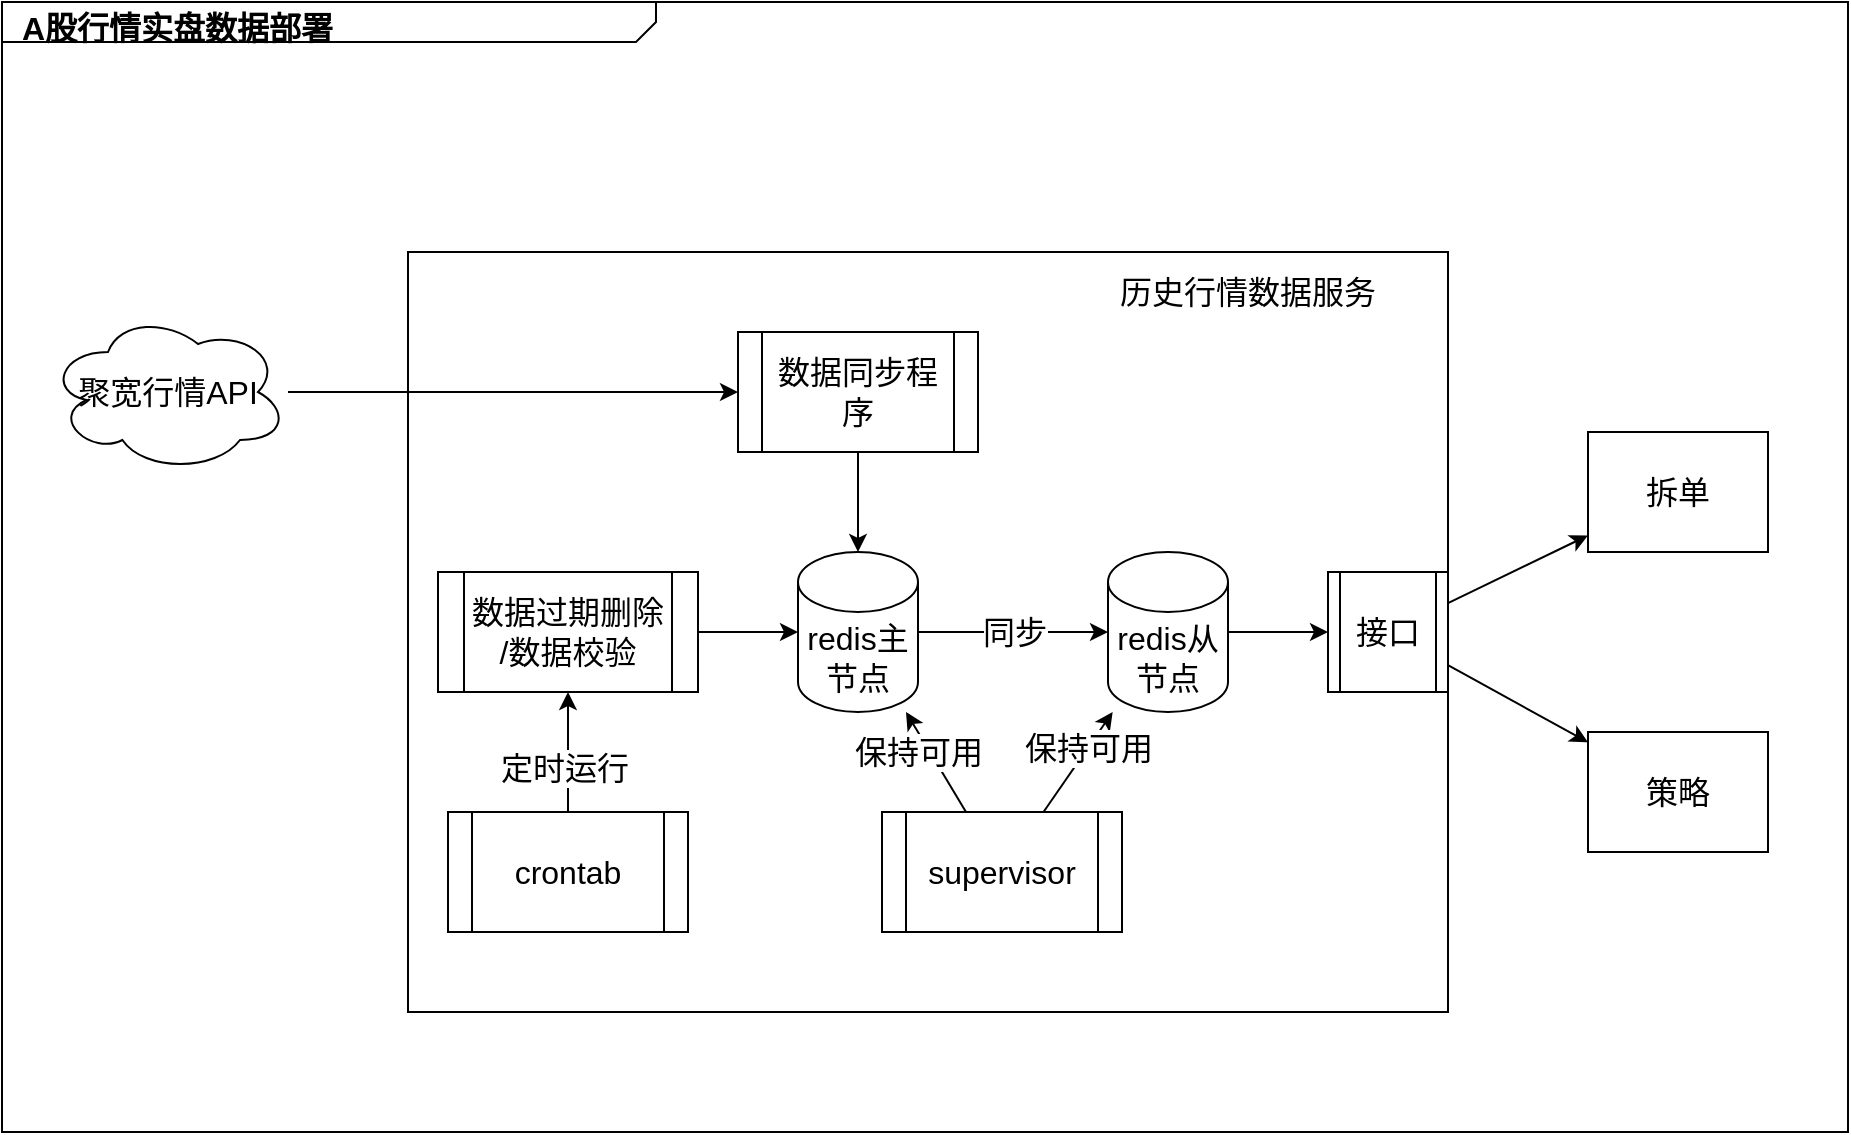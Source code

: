<mxfile version="14.5.3" type="github">
  <diagram name="Page-1" id="929967ad-93f9-6ef4-fab6-5d389245f69c">
    <mxGraphModel dx="1426" dy="737" grid="1" gridSize="10" guides="1" tooltips="1" connect="1" arrows="1" fold="1" page="1" pageScale="1.5" pageWidth="1169" pageHeight="826" background="none" math="0" shadow="0">
      <root>
        <mxCell id="0" style=";html=1;" />
        <mxCell id="1" style=";html=1;" parent="0" />
        <mxCell id="1672d66443f91eb5-1" value="&lt;p style=&quot;margin: 4px 0px 0px 10px; text-align: left; font-size: 16px;&quot;&gt;&lt;b style=&quot;font-size: 16px;&quot;&gt;A股行情实盘数据部署&lt;/b&gt;&lt;/p&gt;" style="html=1;strokeWidth=1;shape=mxgraph.sysml.package;html=1;overflow=fill;whiteSpace=wrap;fillColor=none;gradientColor=none;fontSize=16;align=center;labelX=327.64;" parent="1" vertex="1">
          <mxGeometry x="317" y="295" width="923" height="565" as="geometry" />
        </mxCell>
        <mxCell id="BeP2GAJUtShJ0mvzGdoW-6" value="" style="rounded=0;whiteSpace=wrap;html=1;fontSize=16;labelBorderColor=#000000;" vertex="1" parent="1">
          <mxGeometry x="520" y="420" width="520" height="380" as="geometry" />
        </mxCell>
        <mxCell id="1672d66443f91eb5-13" style="edgeStyle=orthogonalEdgeStyle;rounded=0;html=1;jettySize=auto;orthogonalLoop=1;endArrow=circlePlus;endFill=0;" parent="1" target="1672d66443f91eb5-2" edge="1">
          <mxGeometry relative="1" as="geometry">
            <Array as="points">
              <mxPoint x="477" y="485" />
              <mxPoint x="517" y="485" />
            </Array>
            <mxPoint x="477" y="535" as="sourcePoint" />
          </mxGeometry>
        </mxCell>
        <mxCell id="1672d66443f91eb5-21" style="edgeStyle=none;rounded=0;html=1;dashed=1;endArrow=none;endFill=0;jettySize=auto;orthogonalLoop=1;" parent="1" source="1672d66443f91eb5-6" edge="1">
          <mxGeometry relative="1" as="geometry">
            <mxPoint x="1066.583" y="655" as="targetPoint" />
          </mxGeometry>
        </mxCell>
        <mxCell id="1672d66443f91eb5-16" style="edgeStyle=orthogonalEdgeStyle;rounded=0;html=1;endArrow=circlePlus;endFill=0;jettySize=auto;orthogonalLoop=1;entryX=0.25;entryY=1;" parent="1" source="1672d66443f91eb5-7" edge="1">
          <mxGeometry relative="1" as="geometry">
            <Array as="points">
              <mxPoint x="627" y="635" />
              <mxPoint x="677" y="635" />
            </Array>
            <mxPoint x="677" y="605" as="targetPoint" />
          </mxGeometry>
        </mxCell>
        <mxCell id="1672d66443f91eb5-17" style="edgeStyle=orthogonalEdgeStyle;rounded=0;html=1;endArrow=circlePlus;endFill=0;jettySize=auto;orthogonalLoop=1;entryX=0.5;entryY=1;" parent="1" source="1672d66443f91eb5-8" edge="1">
          <mxGeometry relative="1" as="geometry">
            <Array as="points">
              <mxPoint x="817" y="635" />
              <mxPoint x="717" y="635" />
            </Array>
            <mxPoint x="717" y="605" as="targetPoint" />
          </mxGeometry>
        </mxCell>
        <mxCell id="1672d66443f91eb5-18" style="edgeStyle=orthogonalEdgeStyle;rounded=0;html=1;endArrow=circlePlus;endFill=0;jettySize=auto;orthogonalLoop=1;entryX=0.75;entryY=1;" parent="1" source="1672d66443f91eb5-9" edge="1">
          <mxGeometry relative="1" as="geometry">
            <Array as="points">
              <mxPoint x="1017" y="625" />
              <mxPoint x="757" y="625" />
            </Array>
            <mxPoint x="757" y="605" as="targetPoint" />
          </mxGeometry>
        </mxCell>
        <mxCell id="1672d66443f91eb5-22" style="edgeStyle=none;rounded=0;html=1;dashed=1;endArrow=none;endFill=0;jettySize=auto;orthogonalLoop=1;" parent="1" target="1672d66443f91eb5-3" edge="1">
          <mxGeometry relative="1" as="geometry">
            <mxPoint x="1017" y="655" as="sourcePoint" />
          </mxGeometry>
        </mxCell>
        <mxCell id="1672d66443f91eb5-14" style="edgeStyle=orthogonalEdgeStyle;rounded=0;html=1;endArrow=circlePlus;endFill=0;jettySize=auto;orthogonalLoop=1;" parent="1" source="1672d66443f91eb5-10" edge="1">
          <mxGeometry relative="1" as="geometry">
            <Array as="points">
              <mxPoint x="477" y="755" />
              <mxPoint x="477" y="755" />
            </Array>
            <mxPoint x="477" y="615" as="targetPoint" />
          </mxGeometry>
        </mxCell>
        <mxCell id="1672d66443f91eb5-19" style="rounded=0;html=1;endArrow=none;endFill=0;jettySize=auto;orthogonalLoop=1;dashed=1;" parent="1" target="1672d66443f91eb5-9" edge="1">
          <mxGeometry relative="1" as="geometry">
            <mxPoint x="951.545" y="825" as="sourcePoint" />
          </mxGeometry>
        </mxCell>
        <mxCell id="1672d66443f91eb5-20" style="edgeStyle=none;rounded=0;html=1;dashed=1;endArrow=none;endFill=0;jettySize=auto;orthogonalLoop=1;" parent="1" target="1672d66443f91eb5-6" edge="1">
          <mxGeometry relative="1" as="geometry">
            <mxPoint x="1187" y="825" as="sourcePoint" />
          </mxGeometry>
        </mxCell>
        <mxCell id="BeP2GAJUtShJ0mvzGdoW-3" value="聚宽行情API" style="ellipse;shape=cloud;whiteSpace=wrap;html=1;fontSize=16;" vertex="1" parent="1">
          <mxGeometry x="340" y="450" width="120" height="80" as="geometry" />
        </mxCell>
        <mxCell id="BeP2GAJUtShJ0mvzGdoW-4" value="" style="endArrow=classic;html=1;fontSize=16;" edge="1" parent="1" source="BeP2GAJUtShJ0mvzGdoW-3" target="BeP2GAJUtShJ0mvzGdoW-8">
          <mxGeometry width="50" height="50" relative="1" as="geometry">
            <mxPoint x="680" y="620" as="sourcePoint" />
            <mxPoint x="640" y="585" as="targetPoint" />
          </mxGeometry>
        </mxCell>
        <mxCell id="BeP2GAJUtShJ0mvzGdoW-5" value="redis主节点" style="shape=cylinder3;whiteSpace=wrap;html=1;boundedLbl=1;backgroundOutline=1;size=15;fontSize=16;" vertex="1" parent="1">
          <mxGeometry x="715" y="570" width="60" height="80" as="geometry" />
        </mxCell>
        <mxCell id="BeP2GAJUtShJ0mvzGdoW-8" value="数据同步程序" style="shape=process;whiteSpace=wrap;html=1;backgroundOutline=1;fontSize=16;" vertex="1" parent="1">
          <mxGeometry x="685" y="460" width="120" height="60" as="geometry" />
        </mxCell>
        <mxCell id="BeP2GAJUtShJ0mvzGdoW-9" value="数据过期删除&lt;br&gt;/数据校验" style="shape=process;whiteSpace=wrap;html=1;backgroundOutline=1;fontSize=16;" vertex="1" parent="1">
          <mxGeometry x="535" y="580" width="130" height="60" as="geometry" />
        </mxCell>
        <mxCell id="BeP2GAJUtShJ0mvzGdoW-10" value="" style="endArrow=classic;html=1;fontSize=16;" edge="1" parent="1" source="BeP2GAJUtShJ0mvzGdoW-8" target="BeP2GAJUtShJ0mvzGdoW-5">
          <mxGeometry width="50" height="50" relative="1" as="geometry">
            <mxPoint x="530" y="610" as="sourcePoint" />
            <mxPoint x="580" y="560" as="targetPoint" />
          </mxGeometry>
        </mxCell>
        <mxCell id="BeP2GAJUtShJ0mvzGdoW-11" value="" style="endArrow=classic;html=1;fontSize=16;" edge="1" parent="1" source="BeP2GAJUtShJ0mvzGdoW-9" target="BeP2GAJUtShJ0mvzGdoW-5">
          <mxGeometry width="50" height="50" relative="1" as="geometry">
            <mxPoint x="755" y="500" as="sourcePoint" />
            <mxPoint x="755" y="540" as="targetPoint" />
          </mxGeometry>
        </mxCell>
        <mxCell id="BeP2GAJUtShJ0mvzGdoW-13" value="历史行情数据服务" style="text;html=1;strokeColor=none;fillColor=none;align=center;verticalAlign=middle;whiteSpace=wrap;rounded=0;fontSize=16;" vertex="1" parent="1">
          <mxGeometry x="870" y="430" width="140" height="20" as="geometry" />
        </mxCell>
        <mxCell id="BeP2GAJUtShJ0mvzGdoW-14" value="redis从节点" style="shape=cylinder3;whiteSpace=wrap;html=1;boundedLbl=1;backgroundOutline=1;size=15;fontSize=16;" vertex="1" parent="1">
          <mxGeometry x="870" y="570" width="60" height="80" as="geometry" />
        </mxCell>
        <mxCell id="BeP2GAJUtShJ0mvzGdoW-15" value="同步" style="endArrow=classic;html=1;fontSize=16;startArrow=none;startFill=0;" edge="1" parent="1" source="BeP2GAJUtShJ0mvzGdoW-5" target="BeP2GAJUtShJ0mvzGdoW-14">
          <mxGeometry width="50" height="50" relative="1" as="geometry">
            <mxPoint x="480" y="595" as="sourcePoint" />
            <mxPoint x="660" y="595" as="targetPoint" />
          </mxGeometry>
        </mxCell>
        <mxCell id="BeP2GAJUtShJ0mvzGdoW-17" value="supervisor" style="shape=process;whiteSpace=wrap;html=1;backgroundOutline=1;fontSize=16;" vertex="1" parent="1">
          <mxGeometry x="757" y="700" width="120" height="60" as="geometry" />
        </mxCell>
        <mxCell id="BeP2GAJUtShJ0mvzGdoW-18" value="" style="endArrow=none;html=1;fontSize=16;startArrow=classic;startFill=1;endFill=0;" edge="1" parent="1" source="BeP2GAJUtShJ0mvzGdoW-5" target="BeP2GAJUtShJ0mvzGdoW-17">
          <mxGeometry width="50" height="50" relative="1" as="geometry">
            <mxPoint x="680" y="620" as="sourcePoint" />
            <mxPoint x="725" y="620" as="targetPoint" />
          </mxGeometry>
        </mxCell>
        <mxCell id="BeP2GAJUtShJ0mvzGdoW-21" value="保持可用" style="edgeLabel;html=1;align=center;verticalAlign=middle;resizable=0;points=[];fontSize=16;" vertex="1" connectable="0" parent="BeP2GAJUtShJ0mvzGdoW-18">
          <mxGeometry x="-0.594" y="-4" relative="1" as="geometry">
            <mxPoint x="3.26" y="7.65" as="offset" />
          </mxGeometry>
        </mxCell>
        <mxCell id="BeP2GAJUtShJ0mvzGdoW-20" value="" style="endArrow=none;html=1;fontSize=16;startArrow=classic;startFill=1;endFill=0;" edge="1" parent="1" source="BeP2GAJUtShJ0mvzGdoW-14" target="BeP2GAJUtShJ0mvzGdoW-17">
          <mxGeometry width="50" height="50" relative="1" as="geometry">
            <mxPoint x="779" y="660" as="sourcePoint" />
            <mxPoint x="809" y="710" as="targetPoint" />
          </mxGeometry>
        </mxCell>
        <mxCell id="BeP2GAJUtShJ0mvzGdoW-22" value="保持可用" style="edgeLabel;html=1;align=center;verticalAlign=middle;resizable=0;points=[];fontSize=16;" vertex="1" connectable="0" parent="BeP2GAJUtShJ0mvzGdoW-20">
          <mxGeometry x="-0.27" relative="1" as="geometry">
            <mxPoint as="offset" />
          </mxGeometry>
        </mxCell>
        <mxCell id="BeP2GAJUtShJ0mvzGdoW-23" value="策略" style="rounded=0;whiteSpace=wrap;html=1;fontSize=16;" vertex="1" parent="1">
          <mxGeometry x="1110" y="660" width="90" height="60" as="geometry" />
        </mxCell>
        <mxCell id="BeP2GAJUtShJ0mvzGdoW-25" value="crontab" style="shape=process;whiteSpace=wrap;html=1;backgroundOutline=1;fontSize=16;" vertex="1" parent="1">
          <mxGeometry x="540" y="700" width="120" height="60" as="geometry" />
        </mxCell>
        <mxCell id="BeP2GAJUtShJ0mvzGdoW-26" value="" style="endArrow=classic;html=1;fontSize=16;" edge="1" parent="1" source="BeP2GAJUtShJ0mvzGdoW-25" target="BeP2GAJUtShJ0mvzGdoW-9">
          <mxGeometry width="50" height="50" relative="1" as="geometry">
            <mxPoint x="810" y="690" as="sourcePoint" />
            <mxPoint x="860" y="640" as="targetPoint" />
          </mxGeometry>
        </mxCell>
        <mxCell id="BeP2GAJUtShJ0mvzGdoW-28" value="定时运行" style="edgeLabel;html=1;align=center;verticalAlign=middle;resizable=0;points=[];fontSize=16;" vertex="1" connectable="0" parent="BeP2GAJUtShJ0mvzGdoW-26">
          <mxGeometry x="-0.267" y="2" relative="1" as="geometry">
            <mxPoint as="offset" />
          </mxGeometry>
        </mxCell>
        <mxCell id="BeP2GAJUtShJ0mvzGdoW-29" value="拆单" style="rounded=0;whiteSpace=wrap;html=1;fontSize=16;" vertex="1" parent="1">
          <mxGeometry x="1110" y="510" width="90" height="60" as="geometry" />
        </mxCell>
        <mxCell id="BeP2GAJUtShJ0mvzGdoW-30" value="接口" style="shape=process;whiteSpace=wrap;html=1;backgroundOutline=1;fontSize=16;" vertex="1" parent="1">
          <mxGeometry x="980" y="580" width="60" height="60" as="geometry" />
        </mxCell>
        <mxCell id="BeP2GAJUtShJ0mvzGdoW-31" value="" style="endArrow=classic;html=1;fontSize=16;" edge="1" parent="1" source="BeP2GAJUtShJ0mvzGdoW-14" target="BeP2GAJUtShJ0mvzGdoW-30">
          <mxGeometry width="50" height="50" relative="1" as="geometry">
            <mxPoint x="810" y="650" as="sourcePoint" />
            <mxPoint x="860" y="600" as="targetPoint" />
          </mxGeometry>
        </mxCell>
        <mxCell id="BeP2GAJUtShJ0mvzGdoW-32" value="" style="endArrow=classic;html=1;fontSize=16;" edge="1" parent="1" source="BeP2GAJUtShJ0mvzGdoW-30" target="BeP2GAJUtShJ0mvzGdoW-29">
          <mxGeometry width="50" height="50" relative="1" as="geometry">
            <mxPoint x="810" y="650" as="sourcePoint" />
            <mxPoint x="860" y="600" as="targetPoint" />
          </mxGeometry>
        </mxCell>
        <mxCell id="BeP2GAJUtShJ0mvzGdoW-33" value="" style="endArrow=classic;html=1;fontSize=16;" edge="1" parent="1" source="BeP2GAJUtShJ0mvzGdoW-30" target="BeP2GAJUtShJ0mvzGdoW-23">
          <mxGeometry width="50" height="50" relative="1" as="geometry">
            <mxPoint x="1050" y="710" as="sourcePoint" />
            <mxPoint x="1100" y="660" as="targetPoint" />
          </mxGeometry>
        </mxCell>
      </root>
    </mxGraphModel>
  </diagram>
</mxfile>
